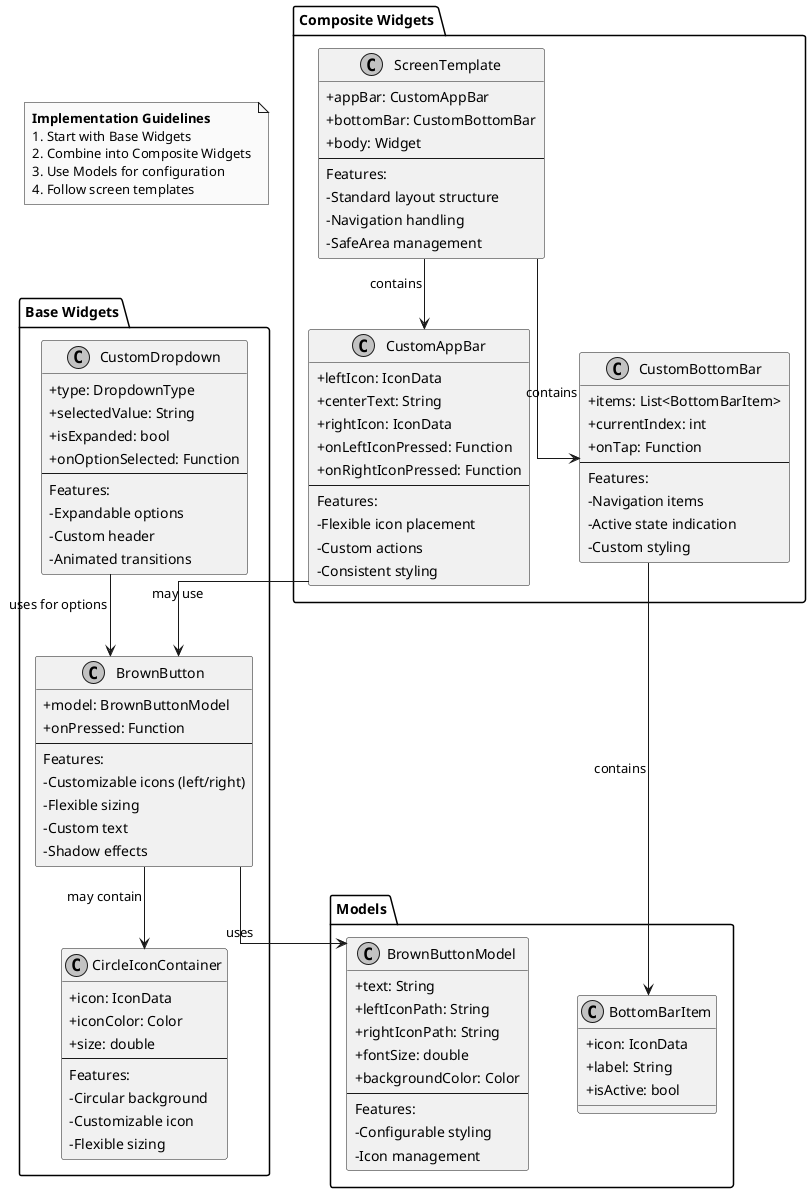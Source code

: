 @startuml
skinparam monochrome true
skinparam classAttributeIconSize 0
skinparam padding 2
skinparam nodesep 50
skinparam ranksep 70
skinparam linetype ortho

package "Base Widgets" {
  class BrownButton {
    + model: BrownButtonModel
    + onPressed: Function
    --
    Features:
    - Customizable icons (left/right)
    - Flexible sizing
    - Custom text
    - Shadow effects
  }

  class CircleIconContainer {
    + icon: IconData
    + iconColor: Color
    + size: double
    --
    Features:
    - Circular background
    - Customizable icon
    - Flexible sizing
  }

  class CustomDropdown {
    + type: DropdownType
    + selectedValue: String
    + isExpanded: bool
    + onOptionSelected: Function
    --
    Features:
    - Expandable options
    - Custom header
    - Animated transitions
  }
}

package "Composite Widgets" {
  class CustomAppBar {
    + leftIcon: IconData
    + centerText: String
    + rightIcon: IconData
    + onLeftIconPressed: Function
    + onRightIconPressed: Function
    --
    Features:
    - Flexible icon placement
    - Custom actions
    - Consistent styling
  }

  class CustomBottomBar {
    + items: List<BottomBarItem>
    + currentIndex: int
    + onTap: Function
    --
    Features:
    - Navigation items
    - Active state indication
    - Custom styling
  }

  class ScreenTemplate {
    + appBar: CustomAppBar
    + bottomBar: CustomBottomBar
    + body: Widget
    --
    Features:
    - Standard layout structure
    - Navigation handling
    - SafeArea management
  }
}

package "Models" {
  class BrownButtonModel {
    + text: String
    + leftIconPath: String
    + rightIconPath: String
    + fontSize: double
    + backgroundColor: Color
    --
    Features:
    - Configurable styling
    - Icon management
  }

  class BottomBarItem {
    + icon: IconData
    + label: String
    + isActive: bool
  }
}

' Relationships
BrownButton --> BrownButtonModel : uses
BrownButton --> CircleIconContainer : may contain
CustomDropdown --> BrownButton : uses for options
CustomAppBar --> BrownButton : may use
CustomBottomBar --> BottomBarItem : contains
ScreenTemplate --> CustomAppBar : contains
ScreenTemplate --> CustomBottomBar : contains

note as N1
  **Implementation Guidelines**
  1. Start with Base Widgets
  2. Combine into Composite Widgets
  3. Use Models for configuration
  4. Follow screen templates
end note

@enduml